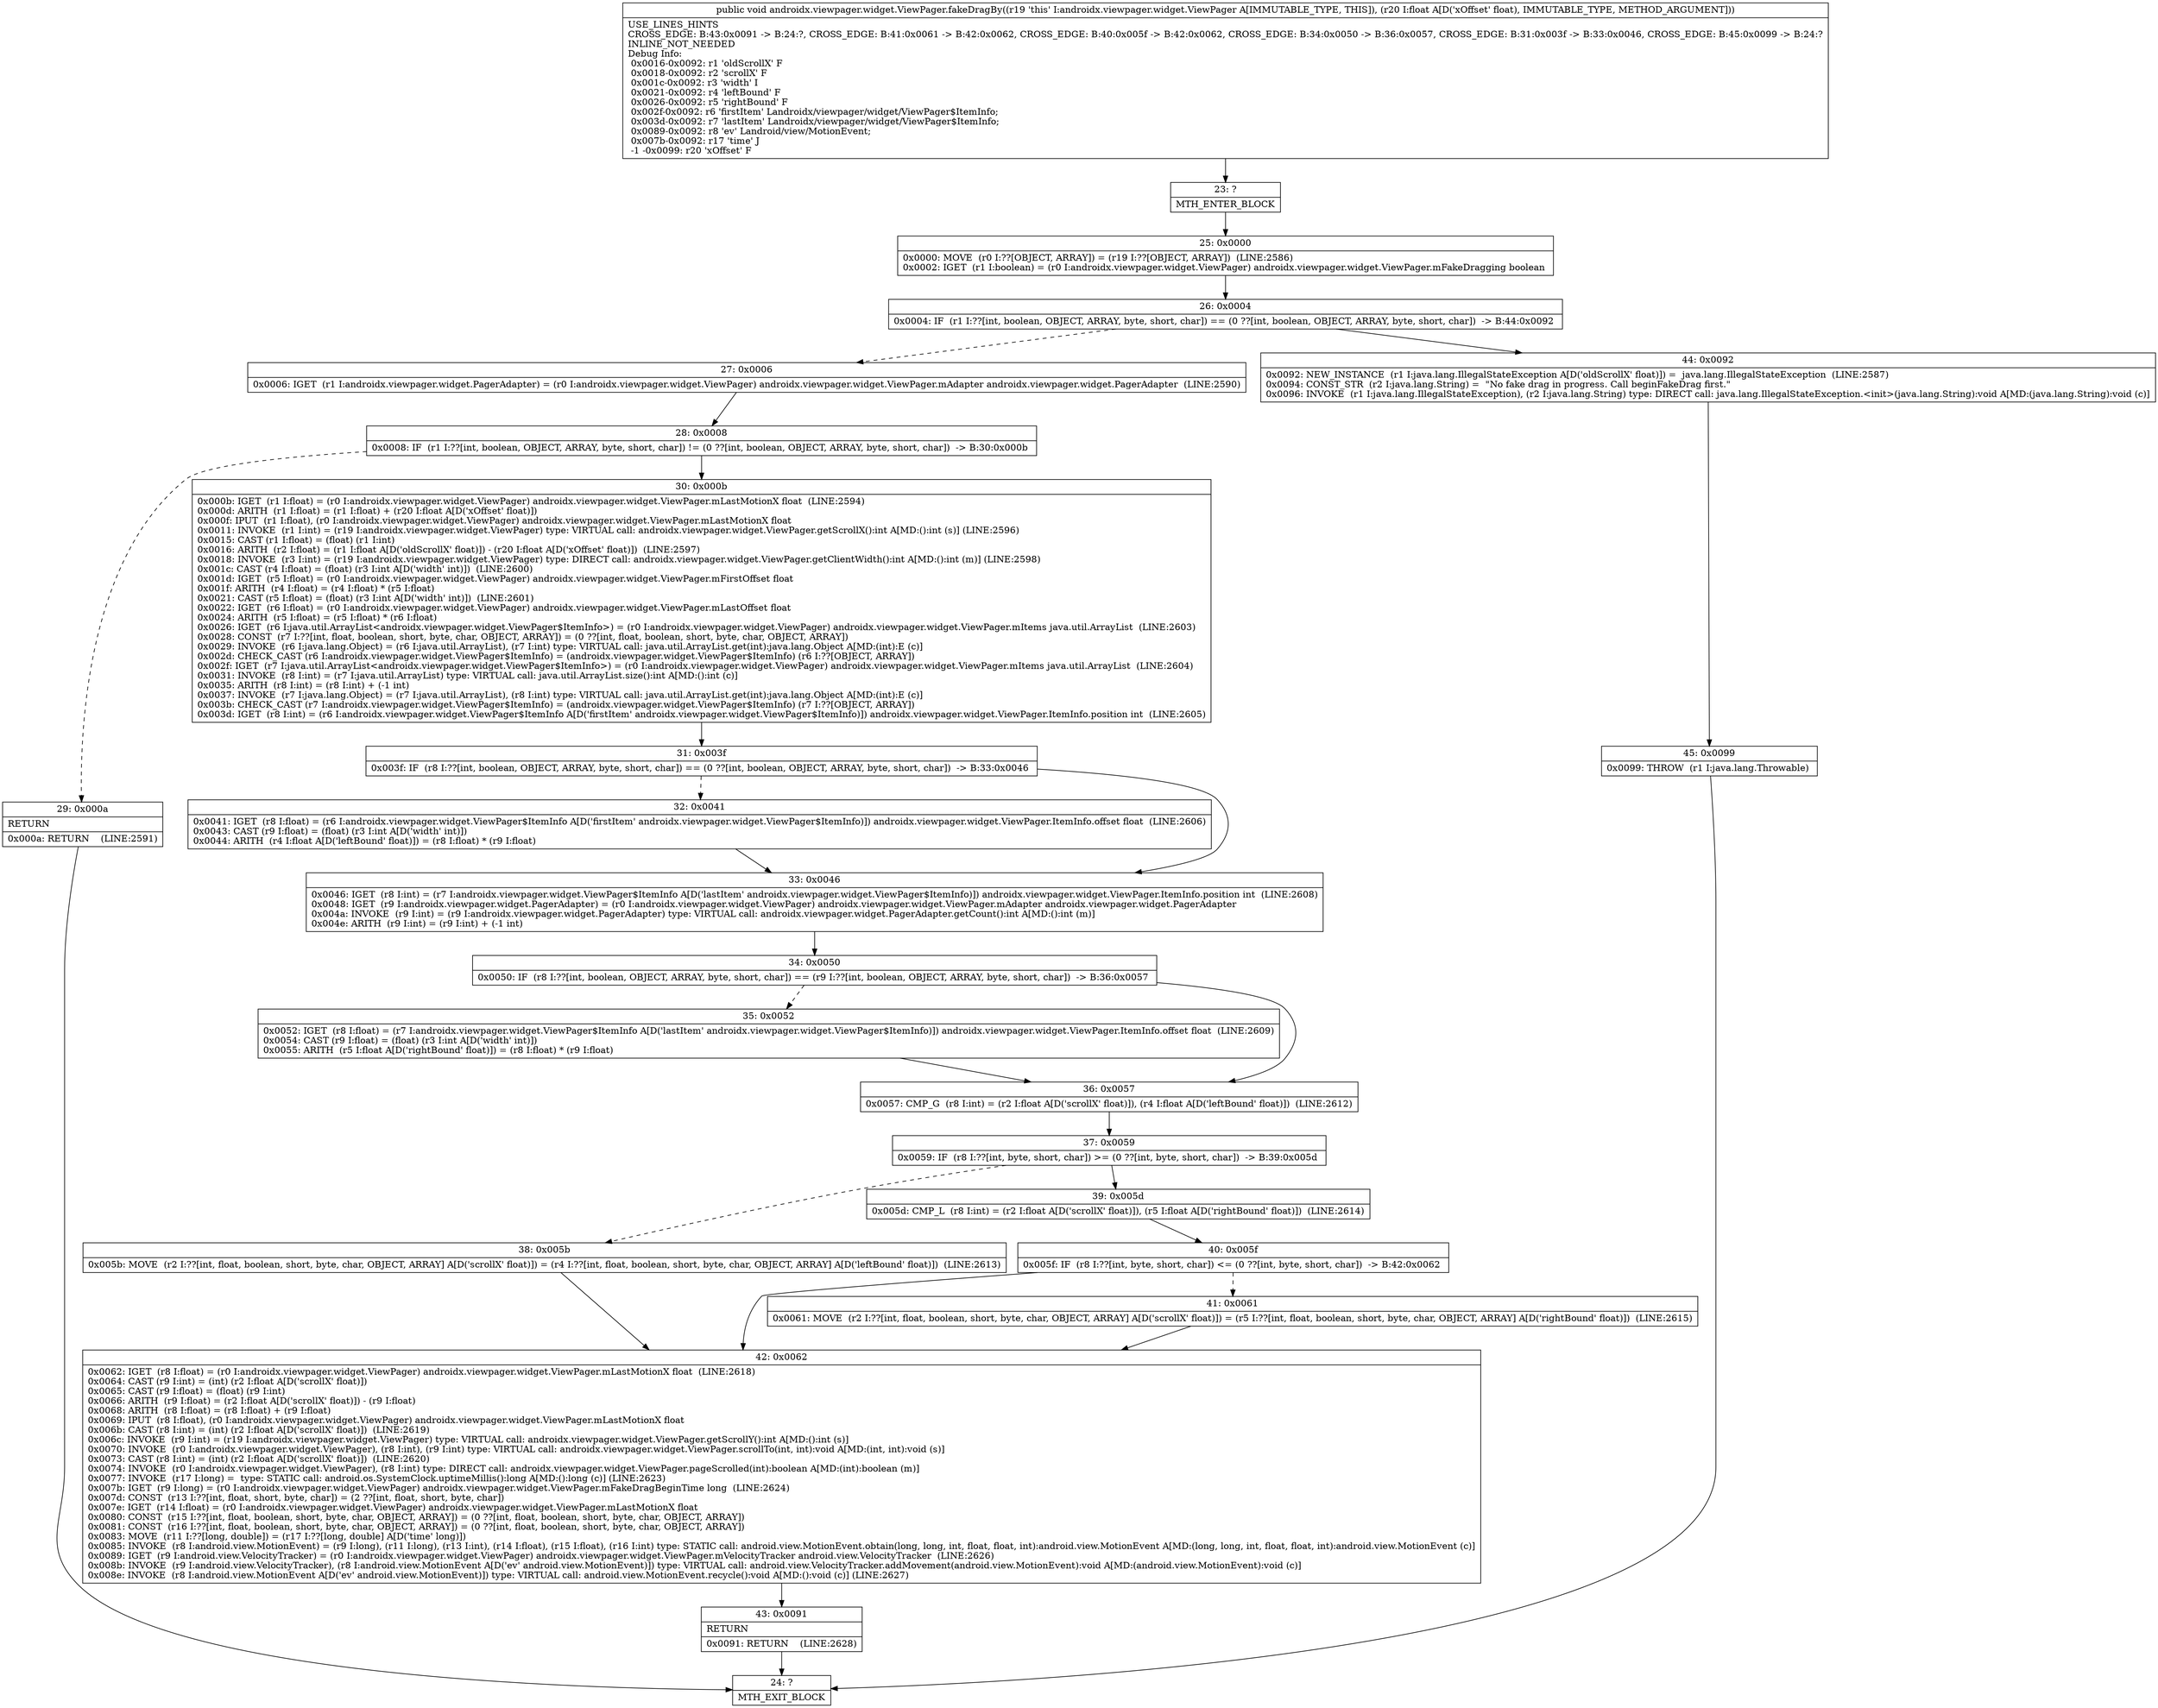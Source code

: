 digraph "CFG forandroidx.viewpager.widget.ViewPager.fakeDragBy(F)V" {
Node_23 [shape=record,label="{23\:\ ?|MTH_ENTER_BLOCK\l}"];
Node_25 [shape=record,label="{25\:\ 0x0000|0x0000: MOVE  (r0 I:??[OBJECT, ARRAY]) = (r19 I:??[OBJECT, ARRAY])  (LINE:2586)\l0x0002: IGET  (r1 I:boolean) = (r0 I:androidx.viewpager.widget.ViewPager) androidx.viewpager.widget.ViewPager.mFakeDragging boolean \l}"];
Node_26 [shape=record,label="{26\:\ 0x0004|0x0004: IF  (r1 I:??[int, boolean, OBJECT, ARRAY, byte, short, char]) == (0 ??[int, boolean, OBJECT, ARRAY, byte, short, char])  \-\> B:44:0x0092 \l}"];
Node_27 [shape=record,label="{27\:\ 0x0006|0x0006: IGET  (r1 I:androidx.viewpager.widget.PagerAdapter) = (r0 I:androidx.viewpager.widget.ViewPager) androidx.viewpager.widget.ViewPager.mAdapter androidx.viewpager.widget.PagerAdapter  (LINE:2590)\l}"];
Node_28 [shape=record,label="{28\:\ 0x0008|0x0008: IF  (r1 I:??[int, boolean, OBJECT, ARRAY, byte, short, char]) != (0 ??[int, boolean, OBJECT, ARRAY, byte, short, char])  \-\> B:30:0x000b \l}"];
Node_29 [shape=record,label="{29\:\ 0x000a|RETURN\l|0x000a: RETURN    (LINE:2591)\l}"];
Node_24 [shape=record,label="{24\:\ ?|MTH_EXIT_BLOCK\l}"];
Node_30 [shape=record,label="{30\:\ 0x000b|0x000b: IGET  (r1 I:float) = (r0 I:androidx.viewpager.widget.ViewPager) androidx.viewpager.widget.ViewPager.mLastMotionX float  (LINE:2594)\l0x000d: ARITH  (r1 I:float) = (r1 I:float) + (r20 I:float A[D('xOffset' float)]) \l0x000f: IPUT  (r1 I:float), (r0 I:androidx.viewpager.widget.ViewPager) androidx.viewpager.widget.ViewPager.mLastMotionX float \l0x0011: INVOKE  (r1 I:int) = (r19 I:androidx.viewpager.widget.ViewPager) type: VIRTUAL call: androidx.viewpager.widget.ViewPager.getScrollX():int A[MD:():int (s)] (LINE:2596)\l0x0015: CAST (r1 I:float) = (float) (r1 I:int) \l0x0016: ARITH  (r2 I:float) = (r1 I:float A[D('oldScrollX' float)]) \- (r20 I:float A[D('xOffset' float)])  (LINE:2597)\l0x0018: INVOKE  (r3 I:int) = (r19 I:androidx.viewpager.widget.ViewPager) type: DIRECT call: androidx.viewpager.widget.ViewPager.getClientWidth():int A[MD:():int (m)] (LINE:2598)\l0x001c: CAST (r4 I:float) = (float) (r3 I:int A[D('width' int)])  (LINE:2600)\l0x001d: IGET  (r5 I:float) = (r0 I:androidx.viewpager.widget.ViewPager) androidx.viewpager.widget.ViewPager.mFirstOffset float \l0x001f: ARITH  (r4 I:float) = (r4 I:float) * (r5 I:float) \l0x0021: CAST (r5 I:float) = (float) (r3 I:int A[D('width' int)])  (LINE:2601)\l0x0022: IGET  (r6 I:float) = (r0 I:androidx.viewpager.widget.ViewPager) androidx.viewpager.widget.ViewPager.mLastOffset float \l0x0024: ARITH  (r5 I:float) = (r5 I:float) * (r6 I:float) \l0x0026: IGET  (r6 I:java.util.ArrayList\<androidx.viewpager.widget.ViewPager$ItemInfo\>) = (r0 I:androidx.viewpager.widget.ViewPager) androidx.viewpager.widget.ViewPager.mItems java.util.ArrayList  (LINE:2603)\l0x0028: CONST  (r7 I:??[int, float, boolean, short, byte, char, OBJECT, ARRAY]) = (0 ??[int, float, boolean, short, byte, char, OBJECT, ARRAY]) \l0x0029: INVOKE  (r6 I:java.lang.Object) = (r6 I:java.util.ArrayList), (r7 I:int) type: VIRTUAL call: java.util.ArrayList.get(int):java.lang.Object A[MD:(int):E (c)]\l0x002d: CHECK_CAST (r6 I:androidx.viewpager.widget.ViewPager$ItemInfo) = (androidx.viewpager.widget.ViewPager$ItemInfo) (r6 I:??[OBJECT, ARRAY]) \l0x002f: IGET  (r7 I:java.util.ArrayList\<androidx.viewpager.widget.ViewPager$ItemInfo\>) = (r0 I:androidx.viewpager.widget.ViewPager) androidx.viewpager.widget.ViewPager.mItems java.util.ArrayList  (LINE:2604)\l0x0031: INVOKE  (r8 I:int) = (r7 I:java.util.ArrayList) type: VIRTUAL call: java.util.ArrayList.size():int A[MD:():int (c)]\l0x0035: ARITH  (r8 I:int) = (r8 I:int) + (\-1 int) \l0x0037: INVOKE  (r7 I:java.lang.Object) = (r7 I:java.util.ArrayList), (r8 I:int) type: VIRTUAL call: java.util.ArrayList.get(int):java.lang.Object A[MD:(int):E (c)]\l0x003b: CHECK_CAST (r7 I:androidx.viewpager.widget.ViewPager$ItemInfo) = (androidx.viewpager.widget.ViewPager$ItemInfo) (r7 I:??[OBJECT, ARRAY]) \l0x003d: IGET  (r8 I:int) = (r6 I:androidx.viewpager.widget.ViewPager$ItemInfo A[D('firstItem' androidx.viewpager.widget.ViewPager$ItemInfo)]) androidx.viewpager.widget.ViewPager.ItemInfo.position int  (LINE:2605)\l}"];
Node_31 [shape=record,label="{31\:\ 0x003f|0x003f: IF  (r8 I:??[int, boolean, OBJECT, ARRAY, byte, short, char]) == (0 ??[int, boolean, OBJECT, ARRAY, byte, short, char])  \-\> B:33:0x0046 \l}"];
Node_32 [shape=record,label="{32\:\ 0x0041|0x0041: IGET  (r8 I:float) = (r6 I:androidx.viewpager.widget.ViewPager$ItemInfo A[D('firstItem' androidx.viewpager.widget.ViewPager$ItemInfo)]) androidx.viewpager.widget.ViewPager.ItemInfo.offset float  (LINE:2606)\l0x0043: CAST (r9 I:float) = (float) (r3 I:int A[D('width' int)]) \l0x0044: ARITH  (r4 I:float A[D('leftBound' float)]) = (r8 I:float) * (r9 I:float) \l}"];
Node_33 [shape=record,label="{33\:\ 0x0046|0x0046: IGET  (r8 I:int) = (r7 I:androidx.viewpager.widget.ViewPager$ItemInfo A[D('lastItem' androidx.viewpager.widget.ViewPager$ItemInfo)]) androidx.viewpager.widget.ViewPager.ItemInfo.position int  (LINE:2608)\l0x0048: IGET  (r9 I:androidx.viewpager.widget.PagerAdapter) = (r0 I:androidx.viewpager.widget.ViewPager) androidx.viewpager.widget.ViewPager.mAdapter androidx.viewpager.widget.PagerAdapter \l0x004a: INVOKE  (r9 I:int) = (r9 I:androidx.viewpager.widget.PagerAdapter) type: VIRTUAL call: androidx.viewpager.widget.PagerAdapter.getCount():int A[MD:():int (m)]\l0x004e: ARITH  (r9 I:int) = (r9 I:int) + (\-1 int) \l}"];
Node_34 [shape=record,label="{34\:\ 0x0050|0x0050: IF  (r8 I:??[int, boolean, OBJECT, ARRAY, byte, short, char]) == (r9 I:??[int, boolean, OBJECT, ARRAY, byte, short, char])  \-\> B:36:0x0057 \l}"];
Node_35 [shape=record,label="{35\:\ 0x0052|0x0052: IGET  (r8 I:float) = (r7 I:androidx.viewpager.widget.ViewPager$ItemInfo A[D('lastItem' androidx.viewpager.widget.ViewPager$ItemInfo)]) androidx.viewpager.widget.ViewPager.ItemInfo.offset float  (LINE:2609)\l0x0054: CAST (r9 I:float) = (float) (r3 I:int A[D('width' int)]) \l0x0055: ARITH  (r5 I:float A[D('rightBound' float)]) = (r8 I:float) * (r9 I:float) \l}"];
Node_36 [shape=record,label="{36\:\ 0x0057|0x0057: CMP_G  (r8 I:int) = (r2 I:float A[D('scrollX' float)]), (r4 I:float A[D('leftBound' float)])  (LINE:2612)\l}"];
Node_37 [shape=record,label="{37\:\ 0x0059|0x0059: IF  (r8 I:??[int, byte, short, char]) \>= (0 ??[int, byte, short, char])  \-\> B:39:0x005d \l}"];
Node_38 [shape=record,label="{38\:\ 0x005b|0x005b: MOVE  (r2 I:??[int, float, boolean, short, byte, char, OBJECT, ARRAY] A[D('scrollX' float)]) = (r4 I:??[int, float, boolean, short, byte, char, OBJECT, ARRAY] A[D('leftBound' float)])  (LINE:2613)\l}"];
Node_42 [shape=record,label="{42\:\ 0x0062|0x0062: IGET  (r8 I:float) = (r0 I:androidx.viewpager.widget.ViewPager) androidx.viewpager.widget.ViewPager.mLastMotionX float  (LINE:2618)\l0x0064: CAST (r9 I:int) = (int) (r2 I:float A[D('scrollX' float)]) \l0x0065: CAST (r9 I:float) = (float) (r9 I:int) \l0x0066: ARITH  (r9 I:float) = (r2 I:float A[D('scrollX' float)]) \- (r9 I:float) \l0x0068: ARITH  (r8 I:float) = (r8 I:float) + (r9 I:float) \l0x0069: IPUT  (r8 I:float), (r0 I:androidx.viewpager.widget.ViewPager) androidx.viewpager.widget.ViewPager.mLastMotionX float \l0x006b: CAST (r8 I:int) = (int) (r2 I:float A[D('scrollX' float)])  (LINE:2619)\l0x006c: INVOKE  (r9 I:int) = (r19 I:androidx.viewpager.widget.ViewPager) type: VIRTUAL call: androidx.viewpager.widget.ViewPager.getScrollY():int A[MD:():int (s)]\l0x0070: INVOKE  (r0 I:androidx.viewpager.widget.ViewPager), (r8 I:int), (r9 I:int) type: VIRTUAL call: androidx.viewpager.widget.ViewPager.scrollTo(int, int):void A[MD:(int, int):void (s)]\l0x0073: CAST (r8 I:int) = (int) (r2 I:float A[D('scrollX' float)])  (LINE:2620)\l0x0074: INVOKE  (r0 I:androidx.viewpager.widget.ViewPager), (r8 I:int) type: DIRECT call: androidx.viewpager.widget.ViewPager.pageScrolled(int):boolean A[MD:(int):boolean (m)]\l0x0077: INVOKE  (r17 I:long) =  type: STATIC call: android.os.SystemClock.uptimeMillis():long A[MD:():long (c)] (LINE:2623)\l0x007b: IGET  (r9 I:long) = (r0 I:androidx.viewpager.widget.ViewPager) androidx.viewpager.widget.ViewPager.mFakeDragBeginTime long  (LINE:2624)\l0x007d: CONST  (r13 I:??[int, float, short, byte, char]) = (2 ??[int, float, short, byte, char]) \l0x007e: IGET  (r14 I:float) = (r0 I:androidx.viewpager.widget.ViewPager) androidx.viewpager.widget.ViewPager.mLastMotionX float \l0x0080: CONST  (r15 I:??[int, float, boolean, short, byte, char, OBJECT, ARRAY]) = (0 ??[int, float, boolean, short, byte, char, OBJECT, ARRAY]) \l0x0081: CONST  (r16 I:??[int, float, boolean, short, byte, char, OBJECT, ARRAY]) = (0 ??[int, float, boolean, short, byte, char, OBJECT, ARRAY]) \l0x0083: MOVE  (r11 I:??[long, double]) = (r17 I:??[long, double] A[D('time' long)]) \l0x0085: INVOKE  (r8 I:android.view.MotionEvent) = (r9 I:long), (r11 I:long), (r13 I:int), (r14 I:float), (r15 I:float), (r16 I:int) type: STATIC call: android.view.MotionEvent.obtain(long, long, int, float, float, int):android.view.MotionEvent A[MD:(long, long, int, float, float, int):android.view.MotionEvent (c)]\l0x0089: IGET  (r9 I:android.view.VelocityTracker) = (r0 I:androidx.viewpager.widget.ViewPager) androidx.viewpager.widget.ViewPager.mVelocityTracker android.view.VelocityTracker  (LINE:2626)\l0x008b: INVOKE  (r9 I:android.view.VelocityTracker), (r8 I:android.view.MotionEvent A[D('ev' android.view.MotionEvent)]) type: VIRTUAL call: android.view.VelocityTracker.addMovement(android.view.MotionEvent):void A[MD:(android.view.MotionEvent):void (c)]\l0x008e: INVOKE  (r8 I:android.view.MotionEvent A[D('ev' android.view.MotionEvent)]) type: VIRTUAL call: android.view.MotionEvent.recycle():void A[MD:():void (c)] (LINE:2627)\l}"];
Node_43 [shape=record,label="{43\:\ 0x0091|RETURN\l|0x0091: RETURN    (LINE:2628)\l}"];
Node_39 [shape=record,label="{39\:\ 0x005d|0x005d: CMP_L  (r8 I:int) = (r2 I:float A[D('scrollX' float)]), (r5 I:float A[D('rightBound' float)])  (LINE:2614)\l}"];
Node_40 [shape=record,label="{40\:\ 0x005f|0x005f: IF  (r8 I:??[int, byte, short, char]) \<= (0 ??[int, byte, short, char])  \-\> B:42:0x0062 \l}"];
Node_41 [shape=record,label="{41\:\ 0x0061|0x0061: MOVE  (r2 I:??[int, float, boolean, short, byte, char, OBJECT, ARRAY] A[D('scrollX' float)]) = (r5 I:??[int, float, boolean, short, byte, char, OBJECT, ARRAY] A[D('rightBound' float)])  (LINE:2615)\l}"];
Node_44 [shape=record,label="{44\:\ 0x0092|0x0092: NEW_INSTANCE  (r1 I:java.lang.IllegalStateException A[D('oldScrollX' float)]) =  java.lang.IllegalStateException  (LINE:2587)\l0x0094: CONST_STR  (r2 I:java.lang.String) =  \"No fake drag in progress. Call beginFakeDrag first.\" \l0x0096: INVOKE  (r1 I:java.lang.IllegalStateException), (r2 I:java.lang.String) type: DIRECT call: java.lang.IllegalStateException.\<init\>(java.lang.String):void A[MD:(java.lang.String):void (c)]\l}"];
Node_45 [shape=record,label="{45\:\ 0x0099|0x0099: THROW  (r1 I:java.lang.Throwable) \l}"];
MethodNode[shape=record,label="{public void androidx.viewpager.widget.ViewPager.fakeDragBy((r19 'this' I:androidx.viewpager.widget.ViewPager A[IMMUTABLE_TYPE, THIS]), (r20 I:float A[D('xOffset' float), IMMUTABLE_TYPE, METHOD_ARGUMENT]))  | USE_LINES_HINTS\lCROSS_EDGE: B:43:0x0091 \-\> B:24:?, CROSS_EDGE: B:41:0x0061 \-\> B:42:0x0062, CROSS_EDGE: B:40:0x005f \-\> B:42:0x0062, CROSS_EDGE: B:34:0x0050 \-\> B:36:0x0057, CROSS_EDGE: B:31:0x003f \-\> B:33:0x0046, CROSS_EDGE: B:45:0x0099 \-\> B:24:?\lINLINE_NOT_NEEDED\lDebug Info:\l  0x0016\-0x0092: r1 'oldScrollX' F\l  0x0018\-0x0092: r2 'scrollX' F\l  0x001c\-0x0092: r3 'width' I\l  0x0021\-0x0092: r4 'leftBound' F\l  0x0026\-0x0092: r5 'rightBound' F\l  0x002f\-0x0092: r6 'firstItem' Landroidx\/viewpager\/widget\/ViewPager$ItemInfo;\l  0x003d\-0x0092: r7 'lastItem' Landroidx\/viewpager\/widget\/ViewPager$ItemInfo;\l  0x0089\-0x0092: r8 'ev' Landroid\/view\/MotionEvent;\l  0x007b\-0x0092: r17 'time' J\l  \-1 \-0x0099: r20 'xOffset' F\l}"];
MethodNode -> Node_23;Node_23 -> Node_25;
Node_25 -> Node_26;
Node_26 -> Node_27[style=dashed];
Node_26 -> Node_44;
Node_27 -> Node_28;
Node_28 -> Node_29[style=dashed];
Node_28 -> Node_30;
Node_29 -> Node_24;
Node_30 -> Node_31;
Node_31 -> Node_32[style=dashed];
Node_31 -> Node_33;
Node_32 -> Node_33;
Node_33 -> Node_34;
Node_34 -> Node_35[style=dashed];
Node_34 -> Node_36;
Node_35 -> Node_36;
Node_36 -> Node_37;
Node_37 -> Node_38[style=dashed];
Node_37 -> Node_39;
Node_38 -> Node_42;
Node_42 -> Node_43;
Node_43 -> Node_24;
Node_39 -> Node_40;
Node_40 -> Node_41[style=dashed];
Node_40 -> Node_42;
Node_41 -> Node_42;
Node_44 -> Node_45;
Node_45 -> Node_24;
}

